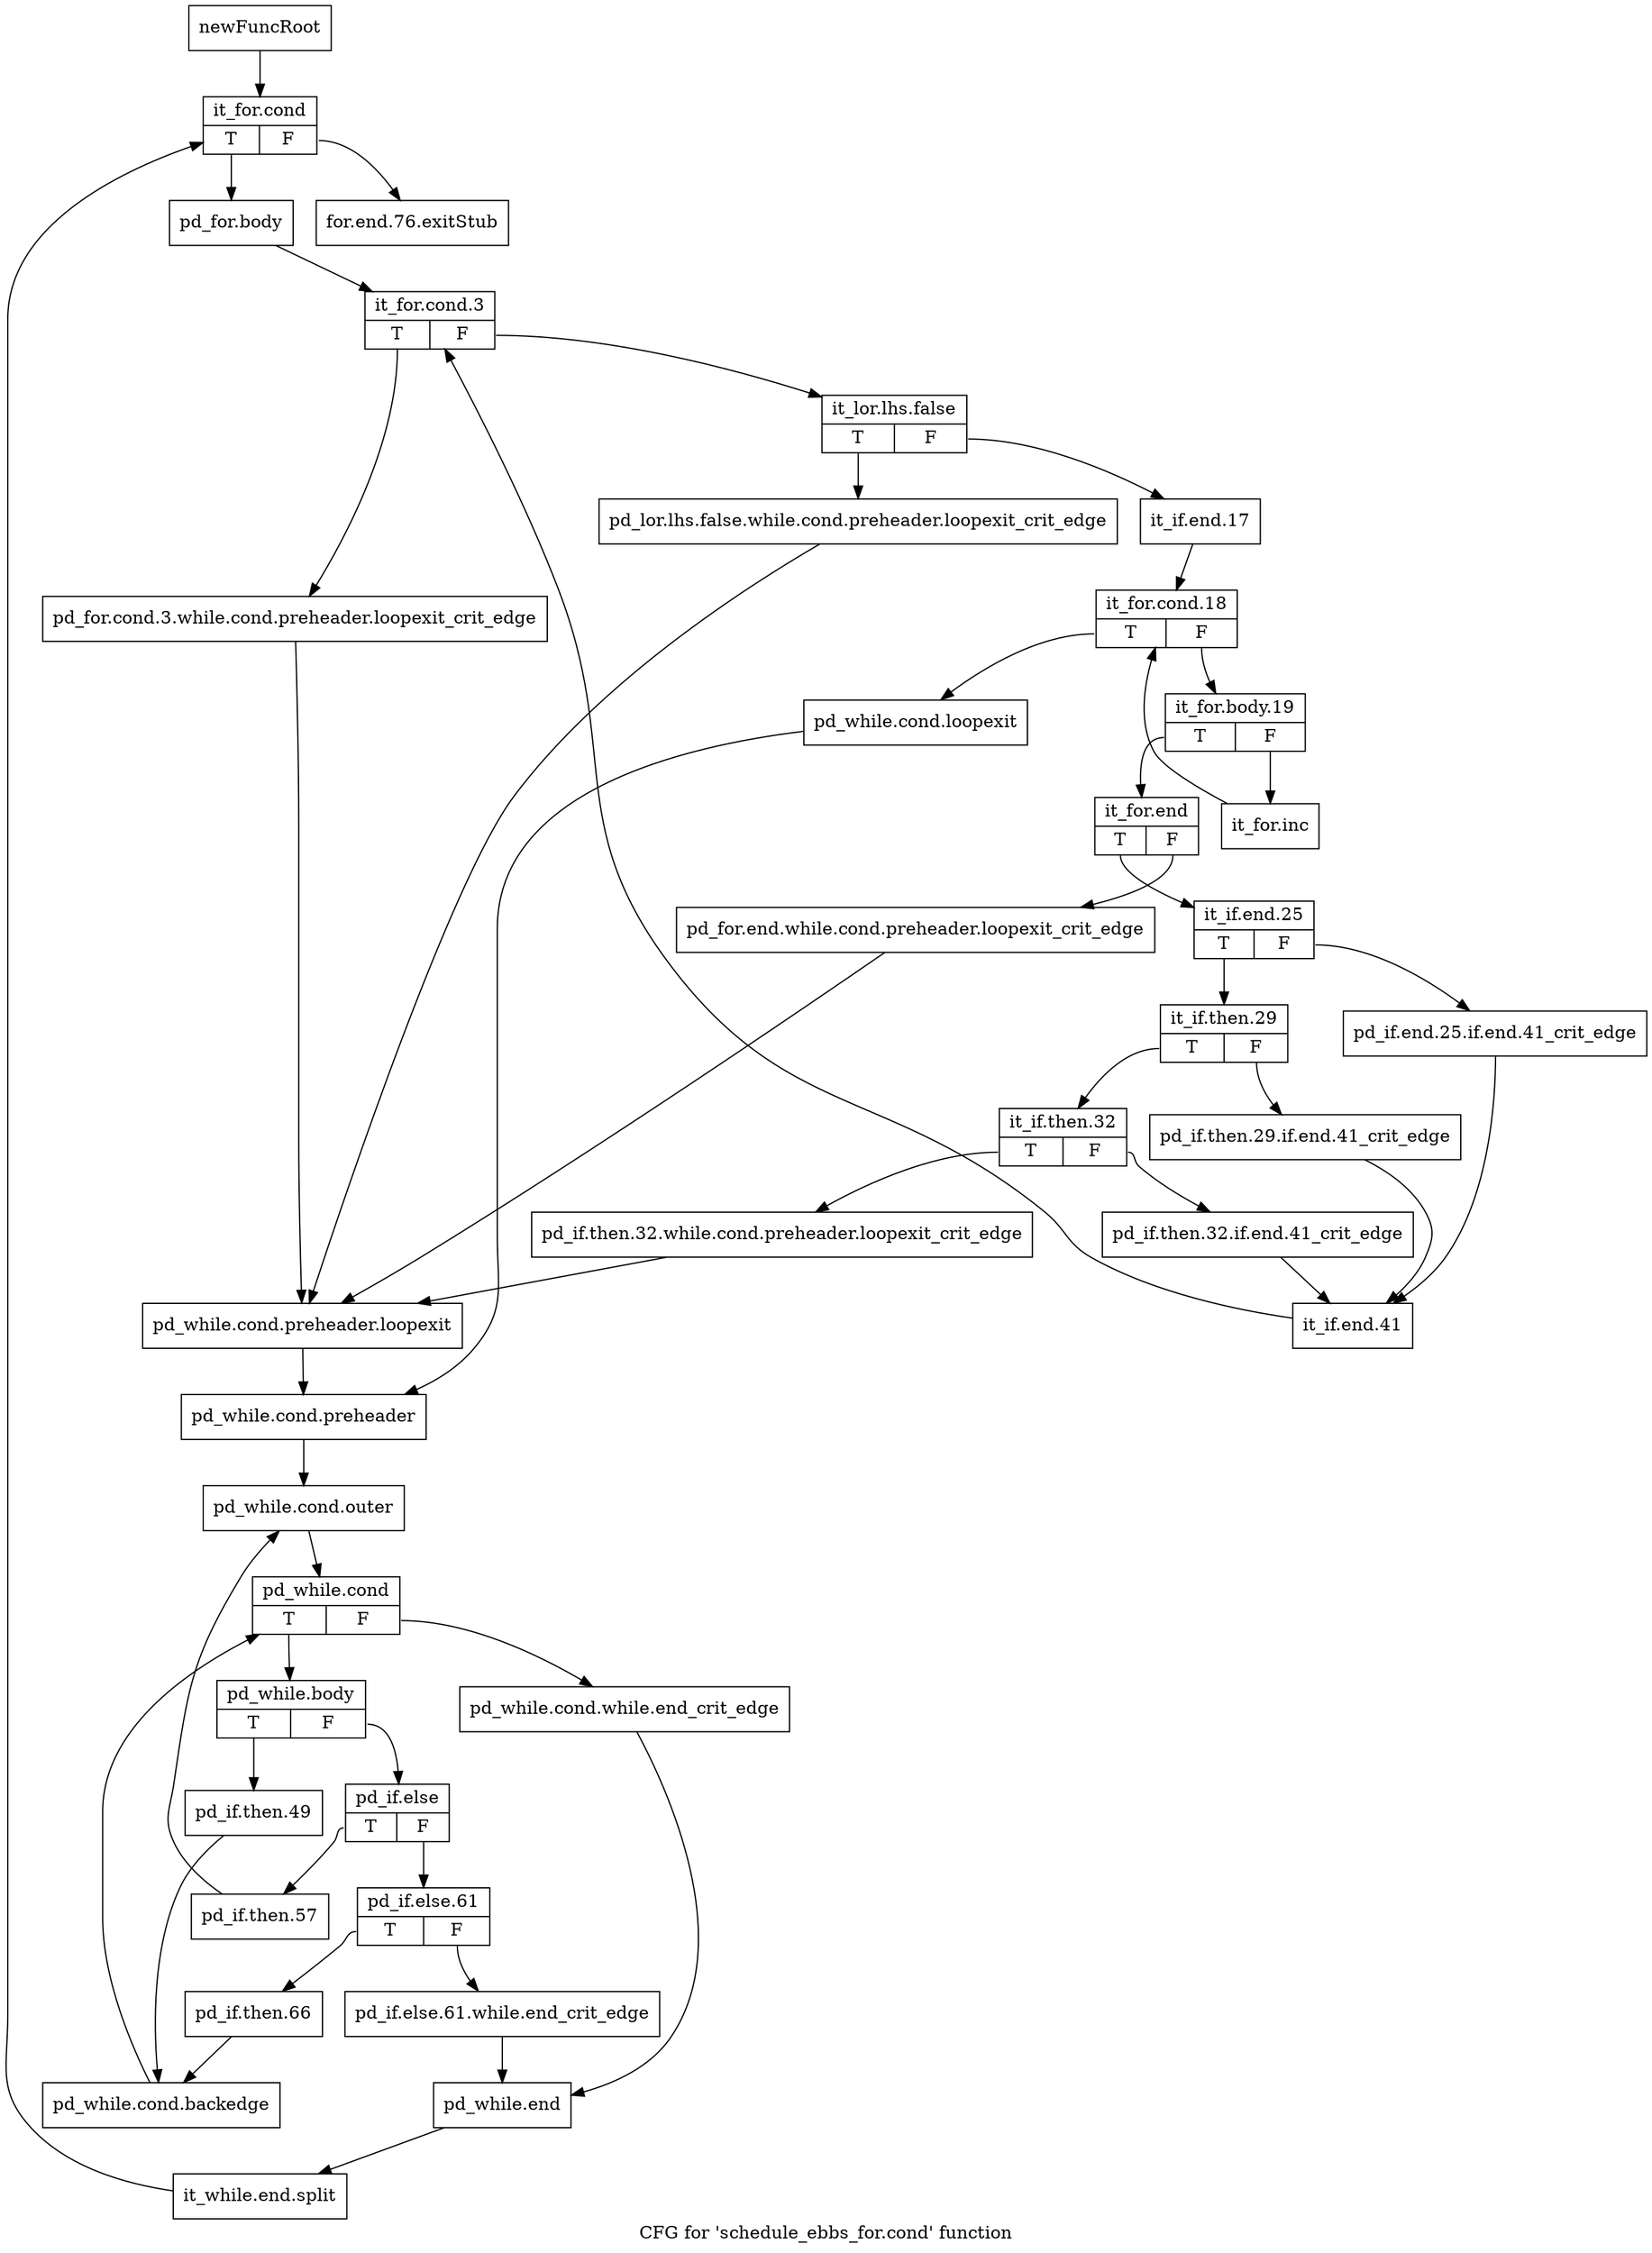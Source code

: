 digraph "CFG for 'schedule_ebbs_for.cond' function" {
	label="CFG for 'schedule_ebbs_for.cond' function";

	Node0xc1a25c0 [shape=record,label="{newFuncRoot}"];
	Node0xc1a25c0 -> Node0xc1aaa70;
	Node0xc1a2610 [shape=record,label="{for.end.76.exitStub}"];
	Node0xc1aaa70 [shape=record,label="{it_for.cond|{<s0>T|<s1>F}}"];
	Node0xc1aaa70:s0 -> Node0xc1aaac0;
	Node0xc1aaa70:s1 -> Node0xc1a2610;
	Node0xc1aaac0 [shape=record,label="{pd_for.body}"];
	Node0xc1aaac0 -> Node0xc1aab10;
	Node0xc1aab10 [shape=record,label="{it_for.cond.3|{<s0>T|<s1>F}}"];
	Node0xc1aab10:s0 -> Node0xc1ab0b0;
	Node0xc1aab10:s1 -> Node0xc1aab60;
	Node0xc1aab60 [shape=record,label="{it_lor.lhs.false|{<s0>T|<s1>F}}"];
	Node0xc1aab60:s0 -> Node0xc1ab060;
	Node0xc1aab60:s1 -> Node0xc1aabb0;
	Node0xc1aabb0 [shape=record,label="{it_if.end.17}"];
	Node0xc1aabb0 -> Node0xc1aac00;
	Node0xc1aac00 [shape=record,label="{it_for.cond.18|{<s0>T|<s1>F}}"];
	Node0xc1aac00:s0 -> Node0xc1ab010;
	Node0xc1aac00:s1 -> Node0xc1aac50;
	Node0xc1aac50 [shape=record,label="{it_for.body.19|{<s0>T|<s1>F}}"];
	Node0xc1aac50:s0 -> Node0xc1aacf0;
	Node0xc1aac50:s1 -> Node0xc1aaca0;
	Node0xc1aaca0 [shape=record,label="{it_for.inc}"];
	Node0xc1aaca0 -> Node0xc1aac00;
	Node0xc1aacf0 [shape=record,label="{it_for.end|{<s0>T|<s1>F}}"];
	Node0xc1aacf0:s0 -> Node0xc1aad90;
	Node0xc1aacf0:s1 -> Node0xc1aad40;
	Node0xc1aad40 [shape=record,label="{pd_for.end.while.cond.preheader.loopexit_crit_edge}"];
	Node0xc1aad40 -> Node0xc1ab100;
	Node0xc1aad90 [shape=record,label="{it_if.end.25|{<s0>T|<s1>F}}"];
	Node0xc1aad90:s0 -> Node0xc1aae30;
	Node0xc1aad90:s1 -> Node0xc1aade0;
	Node0xc1aade0 [shape=record,label="{pd_if.end.25.if.end.41_crit_edge}"];
	Node0xc1aade0 -> Node0xc1aaf70;
	Node0xc1aae30 [shape=record,label="{it_if.then.29|{<s0>T|<s1>F}}"];
	Node0xc1aae30:s0 -> Node0xc1aaed0;
	Node0xc1aae30:s1 -> Node0xc1aae80;
	Node0xc1aae80 [shape=record,label="{pd_if.then.29.if.end.41_crit_edge}"];
	Node0xc1aae80 -> Node0xc1aaf70;
	Node0xc1aaed0 [shape=record,label="{it_if.then.32|{<s0>T|<s1>F}}"];
	Node0xc1aaed0:s0 -> Node0xc1aafc0;
	Node0xc1aaed0:s1 -> Node0xc1aaf20;
	Node0xc1aaf20 [shape=record,label="{pd_if.then.32.if.end.41_crit_edge}"];
	Node0xc1aaf20 -> Node0xc1aaf70;
	Node0xc1aaf70 [shape=record,label="{it_if.end.41}"];
	Node0xc1aaf70 -> Node0xc1aab10;
	Node0xc1aafc0 [shape=record,label="{pd_if.then.32.while.cond.preheader.loopexit_crit_edge}"];
	Node0xc1aafc0 -> Node0xc1ab100;
	Node0xc1ab010 [shape=record,label="{pd_while.cond.loopexit}"];
	Node0xc1ab010 -> Node0xc1ab150;
	Node0xc1ab060 [shape=record,label="{pd_lor.lhs.false.while.cond.preheader.loopexit_crit_edge}"];
	Node0xc1ab060 -> Node0xc1ab100;
	Node0xc1ab0b0 [shape=record,label="{pd_for.cond.3.while.cond.preheader.loopexit_crit_edge}"];
	Node0xc1ab0b0 -> Node0xc1ab100;
	Node0xc1ab100 [shape=record,label="{pd_while.cond.preheader.loopexit}"];
	Node0xc1ab100 -> Node0xc1ab150;
	Node0xc1ab150 [shape=record,label="{pd_while.cond.preheader}"];
	Node0xc1ab150 -> Node0xc1ab1a0;
	Node0xc1ab1a0 [shape=record,label="{pd_while.cond.outer}"];
	Node0xc1ab1a0 -> Node0xc1ab1f0;
	Node0xc1ab1f0 [shape=record,label="{pd_while.cond|{<s0>T|<s1>F}}"];
	Node0xc1ab1f0:s0 -> Node0xc1ab290;
	Node0xc1ab1f0:s1 -> Node0xc1ab240;
	Node0xc1ab240 [shape=record,label="{pd_while.cond.while.end_crit_edge}"];
	Node0xc1ab240 -> Node0xc1ab3d0;
	Node0xc1ab290 [shape=record,label="{pd_while.body|{<s0>T|<s1>F}}"];
	Node0xc1ab290:s0 -> Node0xc1ab4c0;
	Node0xc1ab290:s1 -> Node0xc1ab2e0;
	Node0xc1ab2e0 [shape=record,label="{pd_if.else|{<s0>T|<s1>F}}"];
	Node0xc1ab2e0:s0 -> Node0xc1ab470;
	Node0xc1ab2e0:s1 -> Node0xc1ab330;
	Node0xc1ab330 [shape=record,label="{pd_if.else.61|{<s0>T|<s1>F}}"];
	Node0xc1ab330:s0 -> Node0xc1ab420;
	Node0xc1ab330:s1 -> Node0xc1ab380;
	Node0xc1ab380 [shape=record,label="{pd_if.else.61.while.end_crit_edge}"];
	Node0xc1ab380 -> Node0xc1ab3d0;
	Node0xc1ab3d0 [shape=record,label="{pd_while.end}"];
	Node0xc1ab3d0 -> Node0xfc654e0;
	Node0xfc654e0 [shape=record,label="{it_while.end.split}"];
	Node0xfc654e0 -> Node0xc1aaa70;
	Node0xc1ab420 [shape=record,label="{pd_if.then.66}"];
	Node0xc1ab420 -> Node0xc1ab510;
	Node0xc1ab470 [shape=record,label="{pd_if.then.57}"];
	Node0xc1ab470 -> Node0xc1ab1a0;
	Node0xc1ab4c0 [shape=record,label="{pd_if.then.49}"];
	Node0xc1ab4c0 -> Node0xc1ab510;
	Node0xc1ab510 [shape=record,label="{pd_while.cond.backedge}"];
	Node0xc1ab510 -> Node0xc1ab1f0;
}

